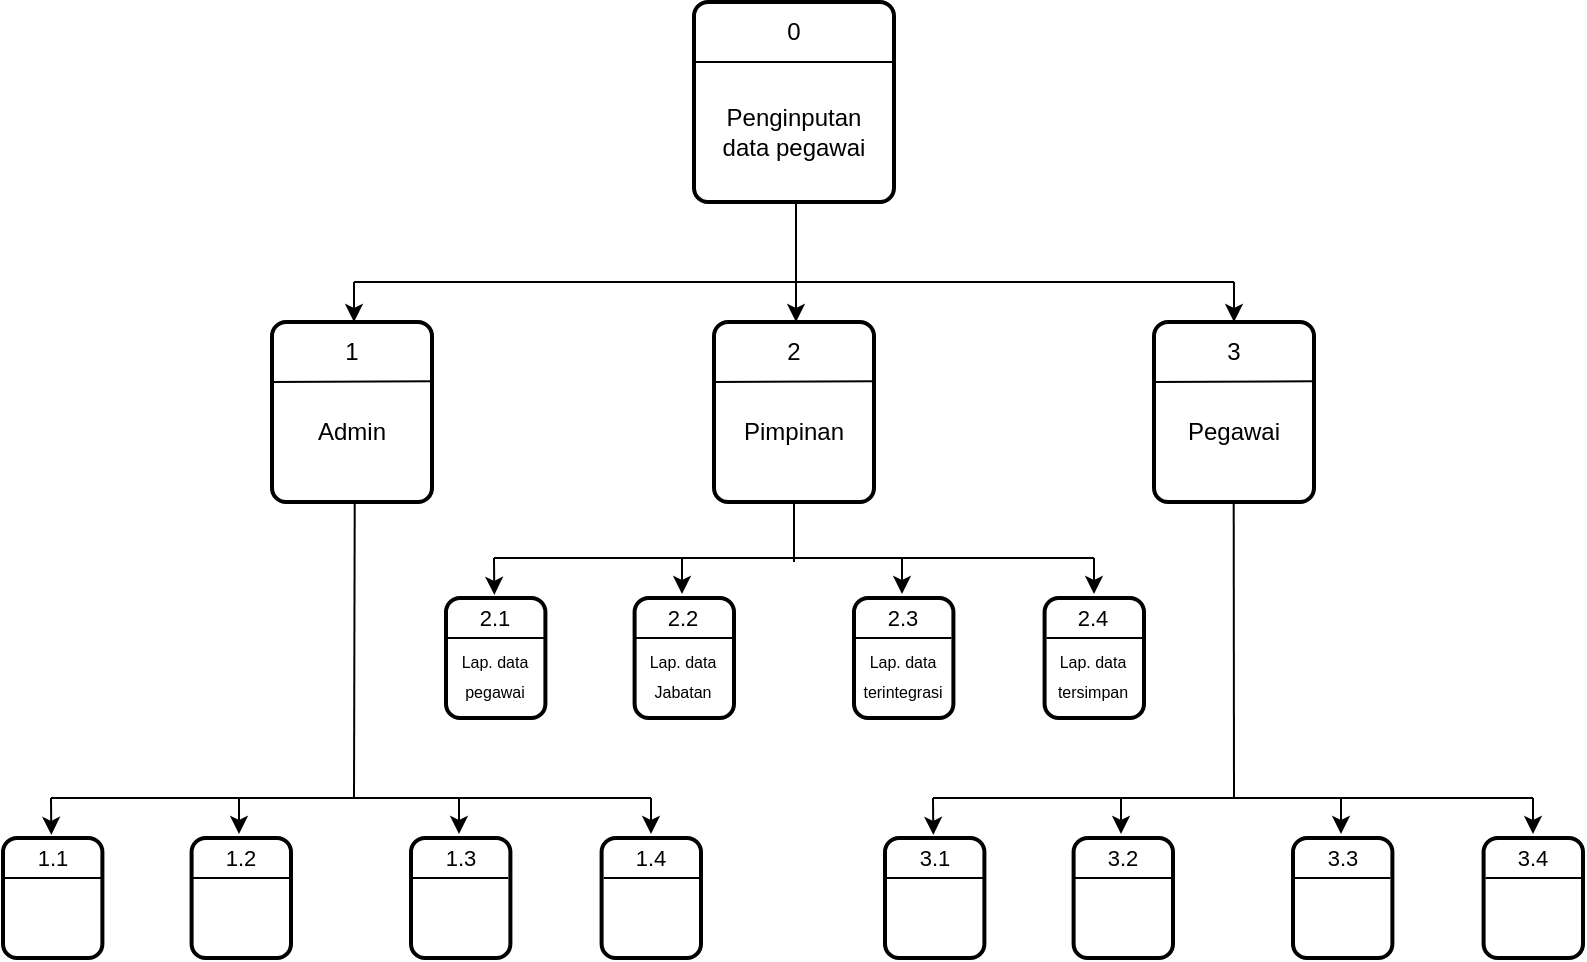 <mxfile version="26.0.11">
  <diagram name="Page-1" id="yk16_oV5Qiu1EBVDp5B5">
    <mxGraphModel dx="991" dy="578" grid="1" gridSize="10" guides="1" tooltips="1" connect="1" arrows="1" fold="1" page="1" pageScale="1" pageWidth="850" pageHeight="1100" math="0" shadow="0">
      <root>
        <mxCell id="0" />
        <mxCell id="1" parent="0" />
        <mxCell id="9a0sQmynmuVLSiHbKFcN-1" value="" style="rounded=1;whiteSpace=wrap;html=1;absoluteArcSize=1;arcSize=14;strokeWidth=2;" vertex="1" parent="1">
          <mxGeometry x="370" y="162" width="100" height="100" as="geometry" />
        </mxCell>
        <mxCell id="9a0sQmynmuVLSiHbKFcN-6" value="" style="endArrow=none;html=1;rounded=0;entryX=1;entryY=0.3;entryDx=0;entryDy=0;entryPerimeter=0;" edge="1" parent="1" target="9a0sQmynmuVLSiHbKFcN-1">
          <mxGeometry width="50" height="50" relative="1" as="geometry">
            <mxPoint x="370" y="192" as="sourcePoint" />
            <mxPoint x="420" y="142" as="targetPoint" />
          </mxGeometry>
        </mxCell>
        <mxCell id="9a0sQmynmuVLSiHbKFcN-8" value="" style="rounded=1;whiteSpace=wrap;html=1;absoluteArcSize=1;arcSize=14;strokeWidth=2;" vertex="1" parent="1">
          <mxGeometry x="380" y="322" width="80" height="90" as="geometry" />
        </mxCell>
        <mxCell id="9a0sQmynmuVLSiHbKFcN-10" value="" style="endArrow=none;html=1;rounded=0;" edge="1" parent="1">
          <mxGeometry width="50" height="50" relative="1" as="geometry">
            <mxPoint x="421" y="302" as="sourcePoint" />
            <mxPoint x="421" y="262" as="targetPoint" />
            <Array as="points">
              <mxPoint x="421" y="292" />
            </Array>
          </mxGeometry>
        </mxCell>
        <mxCell id="9a0sQmynmuVLSiHbKFcN-11" value="" style="endArrow=none;html=1;rounded=0;" edge="1" parent="1">
          <mxGeometry width="50" height="50" relative="1" as="geometry">
            <mxPoint x="200" y="302" as="sourcePoint" />
            <mxPoint x="640" y="302" as="targetPoint" />
          </mxGeometry>
        </mxCell>
        <mxCell id="9a0sQmynmuVLSiHbKFcN-12" value="0" style="text;html=1;align=center;verticalAlign=middle;whiteSpace=wrap;rounded=0;" vertex="1" parent="1">
          <mxGeometry x="390" y="162" width="60" height="30" as="geometry" />
        </mxCell>
        <mxCell id="9a0sQmynmuVLSiHbKFcN-13" value="Penginputan&lt;div&gt;data pegawai&lt;/div&gt;" style="text;html=1;align=center;verticalAlign=middle;whiteSpace=wrap;rounded=0;" vertex="1" parent="1">
          <mxGeometry x="380" y="212" width="80" height="30" as="geometry" />
        </mxCell>
        <mxCell id="9a0sQmynmuVLSiHbKFcN-14" value="" style="endArrow=classic;html=1;rounded=0;" edge="1" parent="1">
          <mxGeometry width="50" height="50" relative="1" as="geometry">
            <mxPoint x="200" y="302" as="sourcePoint" />
            <mxPoint x="200" y="322" as="targetPoint" />
          </mxGeometry>
        </mxCell>
        <mxCell id="9a0sQmynmuVLSiHbKFcN-15" value="" style="endArrow=classic;html=1;rounded=0;" edge="1" parent="1">
          <mxGeometry width="50" height="50" relative="1" as="geometry">
            <mxPoint x="421" y="302" as="sourcePoint" />
            <mxPoint x="421" y="322" as="targetPoint" />
          </mxGeometry>
        </mxCell>
        <mxCell id="9a0sQmynmuVLSiHbKFcN-18" value="" style="endArrow=none;html=1;rounded=0;entryX=1.005;entryY=0.329;entryDx=0;entryDy=0;entryPerimeter=0;" edge="1" parent="1" target="9a0sQmynmuVLSiHbKFcN-8">
          <mxGeometry width="50" height="50" relative="1" as="geometry">
            <mxPoint x="379" y="352" as="sourcePoint" />
            <mxPoint x="460.52" y="351.52" as="targetPoint" />
          </mxGeometry>
        </mxCell>
        <mxCell id="9a0sQmynmuVLSiHbKFcN-20" value="" style="rounded=1;whiteSpace=wrap;html=1;absoluteArcSize=1;arcSize=14;strokeWidth=2;" vertex="1" parent="1">
          <mxGeometry x="600" y="322" width="80" height="90" as="geometry" />
        </mxCell>
        <mxCell id="9a0sQmynmuVLSiHbKFcN-21" value="" style="endArrow=none;html=1;rounded=0;entryX=1.005;entryY=0.329;entryDx=0;entryDy=0;entryPerimeter=0;" edge="1" parent="1" target="9a0sQmynmuVLSiHbKFcN-20">
          <mxGeometry width="50" height="50" relative="1" as="geometry">
            <mxPoint x="599" y="352" as="sourcePoint" />
            <mxPoint x="680.52" y="351.52" as="targetPoint" />
          </mxGeometry>
        </mxCell>
        <mxCell id="9a0sQmynmuVLSiHbKFcN-28" value="" style="rounded=1;whiteSpace=wrap;html=1;absoluteArcSize=1;arcSize=14;strokeWidth=2;" vertex="1" parent="1">
          <mxGeometry x="159" y="322" width="80" height="90" as="geometry" />
        </mxCell>
        <mxCell id="9a0sQmynmuVLSiHbKFcN-29" value="" style="endArrow=none;html=1;rounded=0;entryX=1.005;entryY=0.329;entryDx=0;entryDy=0;entryPerimeter=0;" edge="1" parent="1" target="9a0sQmynmuVLSiHbKFcN-28">
          <mxGeometry width="50" height="50" relative="1" as="geometry">
            <mxPoint x="158" y="352" as="sourcePoint" />
            <mxPoint x="239.52" y="351.52" as="targetPoint" />
          </mxGeometry>
        </mxCell>
        <mxCell id="9a0sQmynmuVLSiHbKFcN-30" value="" style="endArrow=classic;html=1;rounded=0;" edge="1" parent="1">
          <mxGeometry width="50" height="50" relative="1" as="geometry">
            <mxPoint x="640" y="302" as="sourcePoint" />
            <mxPoint x="640" y="322" as="targetPoint" />
          </mxGeometry>
        </mxCell>
        <mxCell id="9a0sQmynmuVLSiHbKFcN-31" value="1" style="text;html=1;align=center;verticalAlign=middle;whiteSpace=wrap;rounded=0;" vertex="1" parent="1">
          <mxGeometry x="169" y="322" width="60" height="30" as="geometry" />
        </mxCell>
        <mxCell id="9a0sQmynmuVLSiHbKFcN-32" value="2" style="text;html=1;align=center;verticalAlign=middle;whiteSpace=wrap;rounded=0;" vertex="1" parent="1">
          <mxGeometry x="390" y="322" width="60" height="30" as="geometry" />
        </mxCell>
        <mxCell id="9a0sQmynmuVLSiHbKFcN-33" value="3" style="text;html=1;align=center;verticalAlign=middle;whiteSpace=wrap;rounded=0;" vertex="1" parent="1">
          <mxGeometry x="610" y="322" width="60" height="30" as="geometry" />
        </mxCell>
        <mxCell id="9a0sQmynmuVLSiHbKFcN-35" value="Admin" style="text;html=1;align=center;verticalAlign=middle;whiteSpace=wrap;rounded=0;" vertex="1" parent="1">
          <mxGeometry x="159" y="362" width="80" height="30" as="geometry" />
        </mxCell>
        <mxCell id="9a0sQmynmuVLSiHbKFcN-36" value="Pimpinan" style="text;html=1;align=center;verticalAlign=middle;whiteSpace=wrap;rounded=0;" vertex="1" parent="1">
          <mxGeometry x="380" y="362" width="80" height="30" as="geometry" />
        </mxCell>
        <mxCell id="9a0sQmynmuVLSiHbKFcN-37" value="Pegawai" style="text;html=1;align=center;verticalAlign=middle;whiteSpace=wrap;rounded=0;" vertex="1" parent="1">
          <mxGeometry x="600" y="362" width="80" height="30" as="geometry" />
        </mxCell>
        <mxCell id="9a0sQmynmuVLSiHbKFcN-38" value="" style="endArrow=none;html=1;rounded=0;" edge="1" parent="1">
          <mxGeometry width="50" height="50" relative="1" as="geometry">
            <mxPoint x="420" y="442" as="sourcePoint" />
            <mxPoint x="420" y="412" as="targetPoint" />
          </mxGeometry>
        </mxCell>
        <mxCell id="9a0sQmynmuVLSiHbKFcN-39" value="" style="endArrow=none;html=1;rounded=0;" edge="1" parent="1">
          <mxGeometry width="50" height="50" relative="1" as="geometry">
            <mxPoint x="640" y="560" as="sourcePoint" />
            <mxPoint x="639.85" y="412" as="targetPoint" />
          </mxGeometry>
        </mxCell>
        <mxCell id="9a0sQmynmuVLSiHbKFcN-40" value="" style="endArrow=none;html=1;rounded=0;entryX=0.517;entryY=1.007;entryDx=0;entryDy=0;entryPerimeter=0;" edge="1" parent="1" target="9a0sQmynmuVLSiHbKFcN-28">
          <mxGeometry width="50" height="50" relative="1" as="geometry">
            <mxPoint x="200" y="560" as="sourcePoint" />
            <mxPoint x="199" y="412" as="targetPoint" />
          </mxGeometry>
        </mxCell>
        <mxCell id="9a0sQmynmuVLSiHbKFcN-41" value="" style="endArrow=none;html=1;rounded=0;" edge="1" parent="1">
          <mxGeometry width="50" height="50" relative="1" as="geometry">
            <mxPoint x="270" y="440" as="sourcePoint" />
            <mxPoint x="570" y="440" as="targetPoint" />
          </mxGeometry>
        </mxCell>
        <mxCell id="9a0sQmynmuVLSiHbKFcN-42" value="" style="rounded=1;whiteSpace=wrap;html=1;absoluteArcSize=1;arcSize=14;strokeWidth=2;" vertex="1" parent="1">
          <mxGeometry x="246" y="460" width="49.7" height="60" as="geometry" />
        </mxCell>
        <mxCell id="9a0sQmynmuVLSiHbKFcN-47" value="" style="endArrow=classic;html=1;rounded=0;entryX=0.486;entryY=-0.026;entryDx=0;entryDy=0;entryPerimeter=0;" edge="1" parent="1" target="9a0sQmynmuVLSiHbKFcN-42">
          <mxGeometry width="50" height="50" relative="1" as="geometry">
            <mxPoint x="270" y="440" as="sourcePoint" />
            <mxPoint x="270" y="450" as="targetPoint" />
          </mxGeometry>
        </mxCell>
        <mxCell id="9a0sQmynmuVLSiHbKFcN-48" value="" style="endArrow=classic;html=1;rounded=0;entryX=0.486;entryY=-0.026;entryDx=0;entryDy=0;entryPerimeter=0;" edge="1" parent="1">
          <mxGeometry width="50" height="50" relative="1" as="geometry">
            <mxPoint x="570" y="440" as="sourcePoint" />
            <mxPoint x="570" y="458" as="targetPoint" />
          </mxGeometry>
        </mxCell>
        <mxCell id="9a0sQmynmuVLSiHbKFcN-49" value="" style="rounded=1;whiteSpace=wrap;html=1;absoluteArcSize=1;arcSize=14;strokeWidth=2;" vertex="1" parent="1">
          <mxGeometry x="545.3" y="460" width="49.7" height="60" as="geometry" />
        </mxCell>
        <mxCell id="9a0sQmynmuVLSiHbKFcN-50" value="" style="rounded=1;whiteSpace=wrap;html=1;absoluteArcSize=1;arcSize=14;strokeWidth=2;" vertex="1" parent="1">
          <mxGeometry x="340.3" y="460" width="49.7" height="60" as="geometry" />
        </mxCell>
        <mxCell id="9a0sQmynmuVLSiHbKFcN-51" value="" style="rounded=1;whiteSpace=wrap;html=1;absoluteArcSize=1;arcSize=14;strokeWidth=2;" vertex="1" parent="1">
          <mxGeometry x="450" y="460" width="49.7" height="60" as="geometry" />
        </mxCell>
        <mxCell id="9a0sQmynmuVLSiHbKFcN-52" value="" style="endArrow=classic;html=1;rounded=0;entryX=0.486;entryY=-0.026;entryDx=0;entryDy=0;entryPerimeter=0;" edge="1" parent="1">
          <mxGeometry width="50" height="50" relative="1" as="geometry">
            <mxPoint x="364" y="440" as="sourcePoint" />
            <mxPoint x="364" y="458" as="targetPoint" />
          </mxGeometry>
        </mxCell>
        <mxCell id="9a0sQmynmuVLSiHbKFcN-55" value="" style="endArrow=classic;html=1;rounded=0;entryX=0.486;entryY=-0.026;entryDx=0;entryDy=0;entryPerimeter=0;" edge="1" parent="1">
          <mxGeometry width="50" height="50" relative="1" as="geometry">
            <mxPoint x="474" y="440" as="sourcePoint" />
            <mxPoint x="474" y="458" as="targetPoint" />
          </mxGeometry>
        </mxCell>
        <mxCell id="9a0sQmynmuVLSiHbKFcN-57" value="" style="endArrow=none;html=1;rounded=0;entryX=0.967;entryY=0.334;entryDx=0;entryDy=0;entryPerimeter=0;" edge="1" parent="1">
          <mxGeometry width="50" height="50" relative="1" as="geometry">
            <mxPoint x="247" y="480" as="sourcePoint" />
            <mxPoint x="295.06" y="480.04" as="targetPoint" />
          </mxGeometry>
        </mxCell>
        <mxCell id="9a0sQmynmuVLSiHbKFcN-58" value="" style="endArrow=none;html=1;rounded=0;entryX=0.967;entryY=0.334;entryDx=0;entryDy=0;entryPerimeter=0;" edge="1" parent="1">
          <mxGeometry width="50" height="50" relative="1" as="geometry">
            <mxPoint x="340.94" y="480" as="sourcePoint" />
            <mxPoint x="389.0" y="480.04" as="targetPoint" />
          </mxGeometry>
        </mxCell>
        <mxCell id="9a0sQmynmuVLSiHbKFcN-59" value="" style="endArrow=none;html=1;rounded=0;entryX=0.967;entryY=0.334;entryDx=0;entryDy=0;entryPerimeter=0;" edge="1" parent="1">
          <mxGeometry width="50" height="50" relative="1" as="geometry">
            <mxPoint x="450.64" y="480" as="sourcePoint" />
            <mxPoint x="498.7" y="480.04" as="targetPoint" />
          </mxGeometry>
        </mxCell>
        <mxCell id="9a0sQmynmuVLSiHbKFcN-61" value="" style="endArrow=none;html=1;rounded=0;entryX=0.967;entryY=0.334;entryDx=0;entryDy=0;entryPerimeter=0;" edge="1" parent="1">
          <mxGeometry width="50" height="50" relative="1" as="geometry">
            <mxPoint x="546.3" y="480" as="sourcePoint" />
            <mxPoint x="594.36" y="480.04" as="targetPoint" />
          </mxGeometry>
        </mxCell>
        <mxCell id="9a0sQmynmuVLSiHbKFcN-62" value="" style="endArrow=none;html=1;rounded=0;" edge="1" parent="1">
          <mxGeometry width="50" height="50" relative="1" as="geometry">
            <mxPoint x="48.5" y="560" as="sourcePoint" />
            <mxPoint x="348.5" y="560" as="targetPoint" />
          </mxGeometry>
        </mxCell>
        <mxCell id="9a0sQmynmuVLSiHbKFcN-63" value="" style="rounded=1;whiteSpace=wrap;html=1;absoluteArcSize=1;arcSize=14;strokeWidth=2;" vertex="1" parent="1">
          <mxGeometry x="24.5" y="580" width="49.7" height="60" as="geometry" />
        </mxCell>
        <mxCell id="9a0sQmynmuVLSiHbKFcN-64" value="" style="endArrow=classic;html=1;rounded=0;entryX=0.486;entryY=-0.026;entryDx=0;entryDy=0;entryPerimeter=0;" edge="1" parent="1" target="9a0sQmynmuVLSiHbKFcN-63">
          <mxGeometry width="50" height="50" relative="1" as="geometry">
            <mxPoint x="48.5" y="560" as="sourcePoint" />
            <mxPoint x="48.5" y="570" as="targetPoint" />
          </mxGeometry>
        </mxCell>
        <mxCell id="9a0sQmynmuVLSiHbKFcN-65" value="" style="endArrow=classic;html=1;rounded=0;entryX=0.486;entryY=-0.026;entryDx=0;entryDy=0;entryPerimeter=0;" edge="1" parent="1">
          <mxGeometry width="50" height="50" relative="1" as="geometry">
            <mxPoint x="348.5" y="560" as="sourcePoint" />
            <mxPoint x="348.5" y="578" as="targetPoint" />
          </mxGeometry>
        </mxCell>
        <mxCell id="9a0sQmynmuVLSiHbKFcN-66" value="" style="rounded=1;whiteSpace=wrap;html=1;absoluteArcSize=1;arcSize=14;strokeWidth=2;" vertex="1" parent="1">
          <mxGeometry x="323.8" y="580" width="49.7" height="60" as="geometry" />
        </mxCell>
        <mxCell id="9a0sQmynmuVLSiHbKFcN-67" value="" style="rounded=1;whiteSpace=wrap;html=1;absoluteArcSize=1;arcSize=14;strokeWidth=2;" vertex="1" parent="1">
          <mxGeometry x="118.8" y="580" width="49.7" height="60" as="geometry" />
        </mxCell>
        <mxCell id="9a0sQmynmuVLSiHbKFcN-68" value="" style="rounded=1;whiteSpace=wrap;html=1;absoluteArcSize=1;arcSize=14;strokeWidth=2;" vertex="1" parent="1">
          <mxGeometry x="228.5" y="580" width="49.7" height="60" as="geometry" />
        </mxCell>
        <mxCell id="9a0sQmynmuVLSiHbKFcN-69" value="" style="endArrow=classic;html=1;rounded=0;entryX=0.486;entryY=-0.026;entryDx=0;entryDy=0;entryPerimeter=0;" edge="1" parent="1">
          <mxGeometry width="50" height="50" relative="1" as="geometry">
            <mxPoint x="142.5" y="560" as="sourcePoint" />
            <mxPoint x="142.5" y="578" as="targetPoint" />
          </mxGeometry>
        </mxCell>
        <mxCell id="9a0sQmynmuVLSiHbKFcN-70" value="" style="endArrow=classic;html=1;rounded=0;entryX=0.486;entryY=-0.026;entryDx=0;entryDy=0;entryPerimeter=0;" edge="1" parent="1">
          <mxGeometry width="50" height="50" relative="1" as="geometry">
            <mxPoint x="252.5" y="560" as="sourcePoint" />
            <mxPoint x="252.5" y="578" as="targetPoint" />
          </mxGeometry>
        </mxCell>
        <mxCell id="9a0sQmynmuVLSiHbKFcN-71" value="" style="endArrow=none;html=1;rounded=0;entryX=0.967;entryY=0.334;entryDx=0;entryDy=0;entryPerimeter=0;" edge="1" parent="1">
          <mxGeometry width="50" height="50" relative="1" as="geometry">
            <mxPoint x="25.5" y="600" as="sourcePoint" />
            <mxPoint x="73.56" y="600.04" as="targetPoint" />
          </mxGeometry>
        </mxCell>
        <mxCell id="9a0sQmynmuVLSiHbKFcN-72" value="" style="endArrow=none;html=1;rounded=0;entryX=0.967;entryY=0.334;entryDx=0;entryDy=0;entryPerimeter=0;" edge="1" parent="1">
          <mxGeometry width="50" height="50" relative="1" as="geometry">
            <mxPoint x="119.44" y="600" as="sourcePoint" />
            <mxPoint x="167.5" y="600.04" as="targetPoint" />
          </mxGeometry>
        </mxCell>
        <mxCell id="9a0sQmynmuVLSiHbKFcN-73" value="" style="endArrow=none;html=1;rounded=0;entryX=0.967;entryY=0.334;entryDx=0;entryDy=0;entryPerimeter=0;" edge="1" parent="1">
          <mxGeometry width="50" height="50" relative="1" as="geometry">
            <mxPoint x="229.14" y="600" as="sourcePoint" />
            <mxPoint x="277.2" y="600.04" as="targetPoint" />
          </mxGeometry>
        </mxCell>
        <mxCell id="9a0sQmynmuVLSiHbKFcN-74" value="" style="endArrow=none;html=1;rounded=0;entryX=0.967;entryY=0.334;entryDx=0;entryDy=0;entryPerimeter=0;" edge="1" parent="1">
          <mxGeometry width="50" height="50" relative="1" as="geometry">
            <mxPoint x="324.8" y="600" as="sourcePoint" />
            <mxPoint x="372.86" y="600.04" as="targetPoint" />
          </mxGeometry>
        </mxCell>
        <mxCell id="9a0sQmynmuVLSiHbKFcN-75" value="" style="endArrow=none;html=1;rounded=0;" edge="1" parent="1">
          <mxGeometry width="50" height="50" relative="1" as="geometry">
            <mxPoint x="489.5" y="560" as="sourcePoint" />
            <mxPoint x="789.5" y="560" as="targetPoint" />
          </mxGeometry>
        </mxCell>
        <mxCell id="9a0sQmynmuVLSiHbKFcN-76" value="" style="rounded=1;whiteSpace=wrap;html=1;absoluteArcSize=1;arcSize=14;strokeWidth=2;" vertex="1" parent="1">
          <mxGeometry x="465.5" y="580" width="49.7" height="60" as="geometry" />
        </mxCell>
        <mxCell id="9a0sQmynmuVLSiHbKFcN-77" value="" style="endArrow=classic;html=1;rounded=0;entryX=0.486;entryY=-0.026;entryDx=0;entryDy=0;entryPerimeter=0;" edge="1" parent="1" target="9a0sQmynmuVLSiHbKFcN-76">
          <mxGeometry width="50" height="50" relative="1" as="geometry">
            <mxPoint x="489.5" y="560" as="sourcePoint" />
            <mxPoint x="489.5" y="570" as="targetPoint" />
          </mxGeometry>
        </mxCell>
        <mxCell id="9a0sQmynmuVLSiHbKFcN-78" value="" style="endArrow=classic;html=1;rounded=0;entryX=0.486;entryY=-0.026;entryDx=0;entryDy=0;entryPerimeter=0;" edge="1" parent="1">
          <mxGeometry width="50" height="50" relative="1" as="geometry">
            <mxPoint x="789.5" y="560" as="sourcePoint" />
            <mxPoint x="789.5" y="578" as="targetPoint" />
          </mxGeometry>
        </mxCell>
        <mxCell id="9a0sQmynmuVLSiHbKFcN-79" value="" style="rounded=1;whiteSpace=wrap;html=1;absoluteArcSize=1;arcSize=14;strokeWidth=2;" vertex="1" parent="1">
          <mxGeometry x="764.8" y="580" width="49.7" height="60" as="geometry" />
        </mxCell>
        <mxCell id="9a0sQmynmuVLSiHbKFcN-80" value="" style="rounded=1;whiteSpace=wrap;html=1;absoluteArcSize=1;arcSize=14;strokeWidth=2;" vertex="1" parent="1">
          <mxGeometry x="559.8" y="580" width="49.7" height="60" as="geometry" />
        </mxCell>
        <mxCell id="9a0sQmynmuVLSiHbKFcN-81" value="" style="rounded=1;whiteSpace=wrap;html=1;absoluteArcSize=1;arcSize=14;strokeWidth=2;" vertex="1" parent="1">
          <mxGeometry x="669.5" y="580" width="49.7" height="60" as="geometry" />
        </mxCell>
        <mxCell id="9a0sQmynmuVLSiHbKFcN-82" value="" style="endArrow=classic;html=1;rounded=0;entryX=0.486;entryY=-0.026;entryDx=0;entryDy=0;entryPerimeter=0;" edge="1" parent="1">
          <mxGeometry width="50" height="50" relative="1" as="geometry">
            <mxPoint x="583.5" y="560" as="sourcePoint" />
            <mxPoint x="583.5" y="578" as="targetPoint" />
          </mxGeometry>
        </mxCell>
        <mxCell id="9a0sQmynmuVLSiHbKFcN-83" value="" style="endArrow=classic;html=1;rounded=0;entryX=0.486;entryY=-0.026;entryDx=0;entryDy=0;entryPerimeter=0;" edge="1" parent="1">
          <mxGeometry width="50" height="50" relative="1" as="geometry">
            <mxPoint x="693.5" y="560" as="sourcePoint" />
            <mxPoint x="693.5" y="578" as="targetPoint" />
          </mxGeometry>
        </mxCell>
        <mxCell id="9a0sQmynmuVLSiHbKFcN-84" value="" style="endArrow=none;html=1;rounded=0;entryX=0.967;entryY=0.334;entryDx=0;entryDy=0;entryPerimeter=0;" edge="1" parent="1">
          <mxGeometry width="50" height="50" relative="1" as="geometry">
            <mxPoint x="466.5" y="600" as="sourcePoint" />
            <mxPoint x="514.56" y="600.04" as="targetPoint" />
          </mxGeometry>
        </mxCell>
        <mxCell id="9a0sQmynmuVLSiHbKFcN-85" value="" style="endArrow=none;html=1;rounded=0;entryX=0.967;entryY=0.334;entryDx=0;entryDy=0;entryPerimeter=0;" edge="1" parent="1">
          <mxGeometry width="50" height="50" relative="1" as="geometry">
            <mxPoint x="560.44" y="600" as="sourcePoint" />
            <mxPoint x="608.5" y="600.04" as="targetPoint" />
          </mxGeometry>
        </mxCell>
        <mxCell id="9a0sQmynmuVLSiHbKFcN-86" value="" style="endArrow=none;html=1;rounded=0;entryX=0.967;entryY=0.334;entryDx=0;entryDy=0;entryPerimeter=0;" edge="1" parent="1">
          <mxGeometry width="50" height="50" relative="1" as="geometry">
            <mxPoint x="670.14" y="600" as="sourcePoint" />
            <mxPoint x="718.2" y="600.04" as="targetPoint" />
          </mxGeometry>
        </mxCell>
        <mxCell id="9a0sQmynmuVLSiHbKFcN-87" value="" style="endArrow=none;html=1;rounded=0;entryX=0.967;entryY=0.334;entryDx=0;entryDy=0;entryPerimeter=0;" edge="1" parent="1">
          <mxGeometry width="50" height="50" relative="1" as="geometry">
            <mxPoint x="765.8" y="600" as="sourcePoint" />
            <mxPoint x="813.86" y="600.04" as="targetPoint" />
          </mxGeometry>
        </mxCell>
        <mxCell id="9a0sQmynmuVLSiHbKFcN-88" value="&lt;font style=&quot;font-size: 11px;&quot;&gt;2.1&lt;/font&gt;" style="text;html=1;align=center;verticalAlign=middle;whiteSpace=wrap;rounded=0;" vertex="1" parent="1">
          <mxGeometry x="246.28" y="460" width="49.15" height="20" as="geometry" />
        </mxCell>
        <mxCell id="9a0sQmynmuVLSiHbKFcN-89" value="&lt;font style=&quot;font-size: 11px;&quot;&gt;2.2&lt;/font&gt;" style="text;html=1;align=center;verticalAlign=middle;whiteSpace=wrap;rounded=0;" vertex="1" parent="1">
          <mxGeometry x="340.3" y="460" width="49.15" height="20" as="geometry" />
        </mxCell>
        <mxCell id="9a0sQmynmuVLSiHbKFcN-90" value="&lt;font style=&quot;font-size: 11px;&quot;&gt;2.3&lt;/font&gt;" style="text;html=1;align=center;verticalAlign=middle;whiteSpace=wrap;rounded=0;" vertex="1" parent="1">
          <mxGeometry x="450.0" y="460" width="49.15" height="20" as="geometry" />
        </mxCell>
        <mxCell id="9a0sQmynmuVLSiHbKFcN-91" value="&lt;font style=&quot;font-size: 11px;&quot;&gt;2.4&lt;/font&gt;" style="text;html=1;align=center;verticalAlign=middle;whiteSpace=wrap;rounded=0;" vertex="1" parent="1">
          <mxGeometry x="545.3" y="460" width="49.15" height="20" as="geometry" />
        </mxCell>
        <mxCell id="9a0sQmynmuVLSiHbKFcN-92" value="&lt;font style=&quot;font-size: 11px;&quot;&gt;1.1&lt;/font&gt;" style="text;html=1;align=center;verticalAlign=middle;whiteSpace=wrap;rounded=0;" vertex="1" parent="1">
          <mxGeometry x="25.05" y="580" width="49.15" height="20" as="geometry" />
        </mxCell>
        <mxCell id="9a0sQmynmuVLSiHbKFcN-93" value="&lt;font style=&quot;font-size: 11px;&quot;&gt;1.2&lt;/font&gt;" style="text;html=1;align=center;verticalAlign=middle;whiteSpace=wrap;rounded=0;" vertex="1" parent="1">
          <mxGeometry x="118.8" y="580" width="49.15" height="20" as="geometry" />
        </mxCell>
        <mxCell id="9a0sQmynmuVLSiHbKFcN-94" value="&lt;font style=&quot;font-size: 11px;&quot;&gt;1.3&lt;/font&gt;" style="text;html=1;align=center;verticalAlign=middle;whiteSpace=wrap;rounded=0;" vertex="1" parent="1">
          <mxGeometry x="229.05" y="580" width="49.15" height="20" as="geometry" />
        </mxCell>
        <mxCell id="9a0sQmynmuVLSiHbKFcN-95" value="&lt;font style=&quot;font-size: 11px;&quot;&gt;1.4&lt;/font&gt;" style="text;html=1;align=center;verticalAlign=middle;whiteSpace=wrap;rounded=0;" vertex="1" parent="1">
          <mxGeometry x="324.35" y="580" width="49.15" height="20" as="geometry" />
        </mxCell>
        <mxCell id="9a0sQmynmuVLSiHbKFcN-96" value="&lt;font style=&quot;font-size: 11px;&quot;&gt;3.1&lt;/font&gt;" style="text;html=1;align=center;verticalAlign=middle;whiteSpace=wrap;rounded=0;" vertex="1" parent="1">
          <mxGeometry x="465.78" y="580" width="49.15" height="20" as="geometry" />
        </mxCell>
        <mxCell id="9a0sQmynmuVLSiHbKFcN-97" value="&lt;font style=&quot;font-size: 11px;&quot;&gt;3.2&lt;/font&gt;" style="text;html=1;align=center;verticalAlign=middle;whiteSpace=wrap;rounded=0;" vertex="1" parent="1">
          <mxGeometry x="559.8" y="580" width="49.15" height="20" as="geometry" />
        </mxCell>
        <mxCell id="9a0sQmynmuVLSiHbKFcN-98" value="&lt;font style=&quot;font-size: 11px;&quot;&gt;3.3&lt;/font&gt;" style="text;html=1;align=center;verticalAlign=middle;whiteSpace=wrap;rounded=0;" vertex="1" parent="1">
          <mxGeometry x="669.5" y="580" width="49.15" height="20" as="geometry" />
        </mxCell>
        <mxCell id="9a0sQmynmuVLSiHbKFcN-99" value="&lt;font style=&quot;font-size: 11px;&quot;&gt;3.4&lt;/font&gt;" style="text;html=1;align=center;verticalAlign=middle;whiteSpace=wrap;rounded=0;" vertex="1" parent="1">
          <mxGeometry x="764.8" y="580" width="49.15" height="20" as="geometry" />
        </mxCell>
        <mxCell id="9a0sQmynmuVLSiHbKFcN-100" value="&lt;font style=&quot;font-size: 8px;&quot;&gt;Lap. data&lt;/font&gt;&lt;div&gt;&lt;font style=&quot;font-size: 8px;&quot;&gt;pegawai&lt;/font&gt;&lt;/div&gt;" style="text;html=1;align=center;verticalAlign=middle;whiteSpace=wrap;rounded=0;" vertex="1" parent="1">
          <mxGeometry x="251.28" y="480" width="39.14" height="35" as="geometry" />
        </mxCell>
        <mxCell id="9a0sQmynmuVLSiHbKFcN-101" value="&lt;font style=&quot;font-size: 8px;&quot;&gt;Lap. data&lt;/font&gt;&lt;div&gt;&lt;span style=&quot;font-size: 8px;&quot;&gt;Jabatan&lt;/span&gt;&lt;/div&gt;" style="text;html=1;align=center;verticalAlign=middle;whiteSpace=wrap;rounded=0;" vertex="1" parent="1">
          <mxGeometry x="345.3" y="480" width="39.14" height="35" as="geometry" />
        </mxCell>
        <mxCell id="9a0sQmynmuVLSiHbKFcN-102" value="&lt;font style=&quot;font-size: 8px;&quot;&gt;Lap. data&lt;/font&gt;&lt;div&gt;&lt;span style=&quot;font-size: 8px;&quot;&gt;terintegrasi&lt;/span&gt;&lt;/div&gt;" style="text;html=1;align=center;verticalAlign=middle;whiteSpace=wrap;rounded=0;" vertex="1" parent="1">
          <mxGeometry x="455.28" y="480" width="39.14" height="35" as="geometry" />
        </mxCell>
        <mxCell id="9a0sQmynmuVLSiHbKFcN-103" value="&lt;font style=&quot;font-size: 8px;&quot;&gt;Lap. data&lt;/font&gt;&lt;div&gt;&lt;span style=&quot;font-size: 8px;&quot;&gt;tersimpan&lt;/span&gt;&lt;/div&gt;" style="text;html=1;align=center;verticalAlign=middle;whiteSpace=wrap;rounded=0;" vertex="1" parent="1">
          <mxGeometry x="550.3" y="480" width="39.14" height="35" as="geometry" />
        </mxCell>
      </root>
    </mxGraphModel>
  </diagram>
</mxfile>
